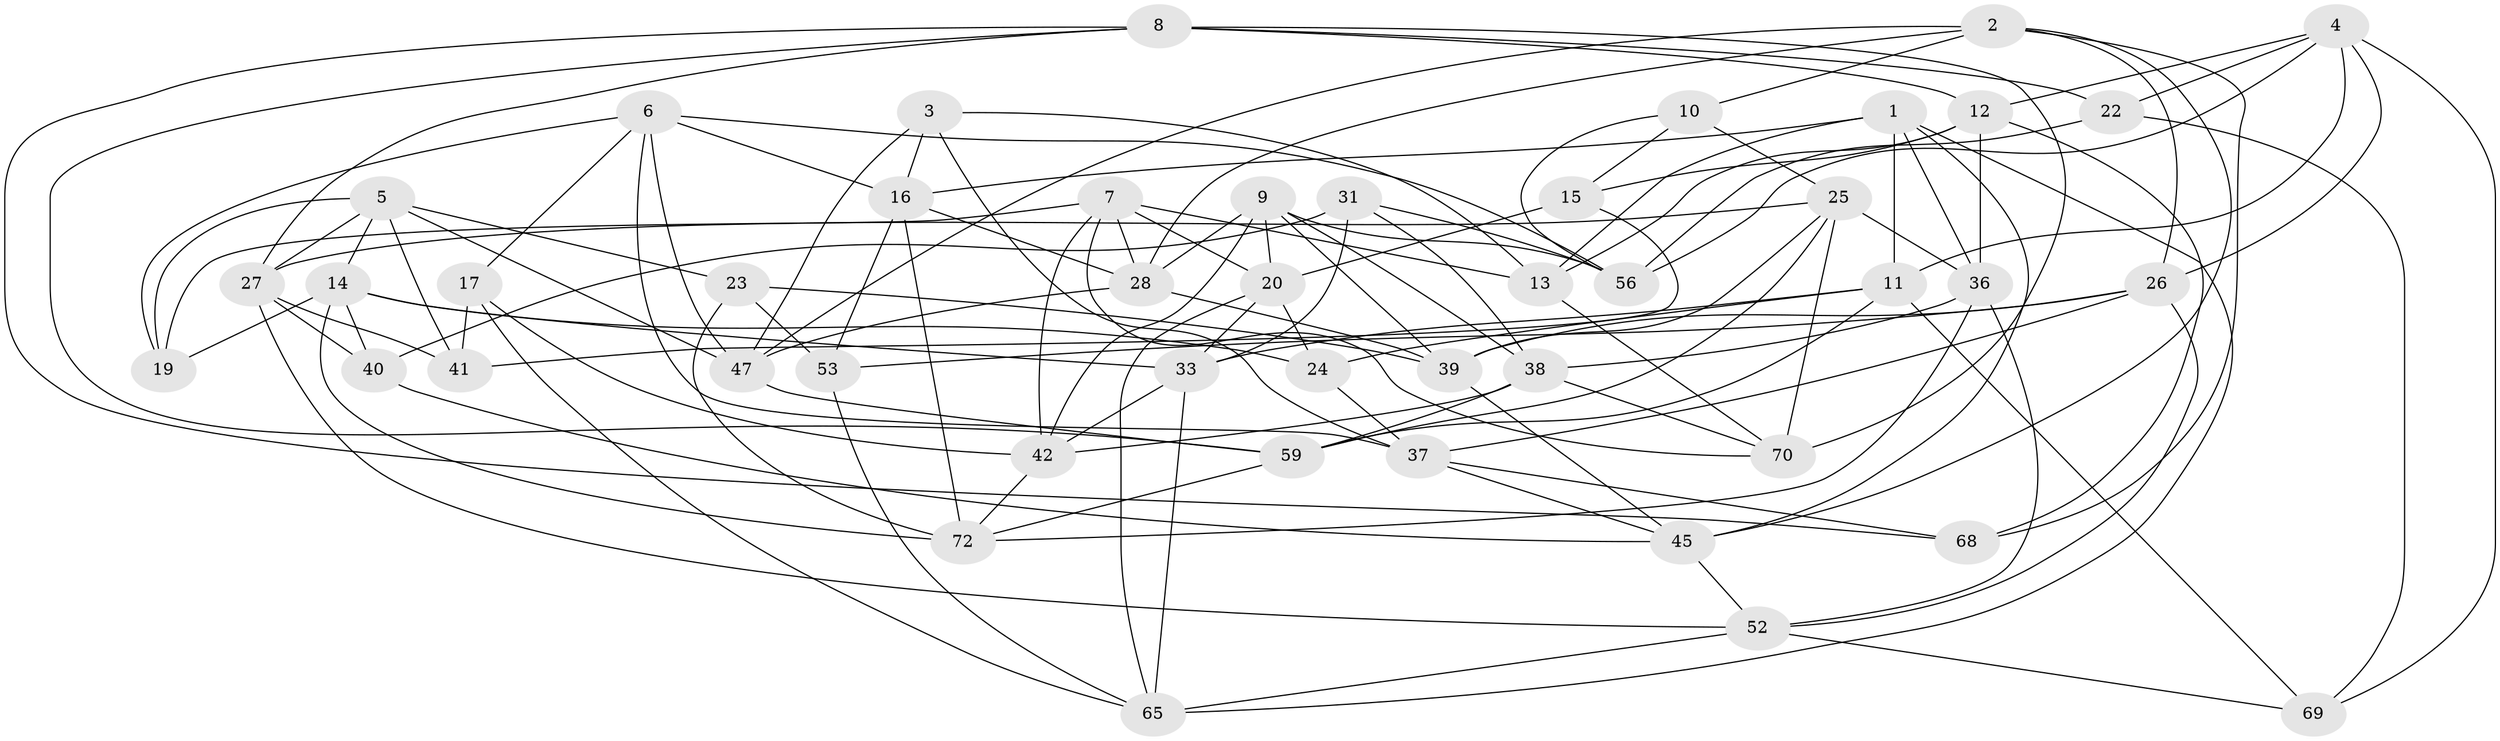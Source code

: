 // Generated by graph-tools (version 1.1) at 2025/24/03/03/25 07:24:23]
// undirected, 46 vertices, 123 edges
graph export_dot {
graph [start="1"]
  node [color=gray90,style=filled];
  1 [super="+61"];
  2 [super="+48"];
  3;
  4 [super="+54"];
  5 [super="+44"];
  6 [super="+34"];
  7 [super="+62"];
  8 [super="+29"];
  9 [super="+18"];
  10;
  11 [super="+66"];
  12 [super="+32"];
  13 [super="+64"];
  14 [super="+57"];
  15;
  16 [super="+49"];
  17;
  19;
  20 [super="+21"];
  22;
  23;
  24;
  25 [super="+30"];
  26 [super="+71"];
  27 [super="+67"];
  28 [super="+43"];
  31;
  33 [super="+35"];
  36 [super="+46"];
  37 [super="+51"];
  38 [super="+55"];
  39 [super="+50"];
  40;
  41;
  42 [super="+60"];
  45 [super="+58"];
  47 [super="+78"];
  52 [super="+77"];
  53;
  56 [super="+75"];
  59 [super="+63"];
  65 [super="+74"];
  68;
  69;
  70 [super="+73"];
  72 [super="+76"];
  1 -- 65;
  1 -- 11;
  1 -- 36;
  1 -- 16;
  1 -- 13;
  1 -- 45;
  2 -- 10;
  2 -- 26;
  2 -- 28;
  2 -- 68;
  2 -- 45;
  2 -- 47;
  3 -- 37;
  3 -- 47;
  3 -- 13;
  3 -- 16;
  4 -- 22;
  4 -- 69;
  4 -- 11;
  4 -- 56;
  4 -- 12;
  4 -- 26;
  5 -- 41;
  5 -- 47;
  5 -- 27;
  5 -- 19;
  5 -- 14;
  5 -- 23;
  6 -- 37;
  6 -- 17;
  6 -- 56;
  6 -- 19;
  6 -- 16;
  6 -- 47;
  7 -- 28;
  7 -- 20;
  7 -- 42;
  7 -- 19;
  7 -- 13;
  7 -- 70;
  8 -- 68;
  8 -- 12;
  8 -- 70;
  8 -- 22;
  8 -- 59;
  8 -- 27;
  9 -- 28;
  9 -- 42;
  9 -- 39;
  9 -- 56;
  9 -- 20;
  9 -- 38;
  10 -- 15;
  10 -- 25;
  10 -- 56;
  11 -- 69;
  11 -- 24;
  11 -- 33;
  11 -- 59;
  12 -- 15;
  12 -- 13;
  12 -- 36;
  12 -- 68;
  13 -- 70 [weight=2];
  14 -- 40;
  14 -- 24;
  14 -- 19;
  14 -- 72;
  14 -- 33;
  15 -- 41;
  15 -- 20;
  16 -- 53;
  16 -- 72;
  16 -- 28;
  17 -- 42;
  17 -- 41;
  17 -- 65;
  20 -- 24;
  20 -- 33;
  20 -- 65;
  22 -- 56;
  22 -- 69;
  23 -- 53;
  23 -- 39;
  23 -- 72;
  24 -- 37;
  25 -- 70;
  25 -- 59;
  25 -- 39;
  25 -- 36;
  25 -- 27;
  26 -- 53;
  26 -- 39;
  26 -- 37;
  26 -- 52;
  27 -- 52;
  27 -- 41;
  27 -- 40;
  28 -- 39;
  28 -- 47;
  31 -- 40;
  31 -- 38;
  31 -- 33;
  31 -- 56;
  33 -- 42;
  33 -- 65;
  36 -- 38;
  36 -- 52;
  36 -- 72;
  37 -- 68;
  37 -- 45;
  38 -- 42;
  38 -- 70;
  38 -- 59;
  39 -- 45;
  40 -- 45;
  42 -- 72;
  45 -- 52;
  47 -- 59;
  52 -- 65;
  52 -- 69;
  53 -- 65;
  59 -- 72;
}
